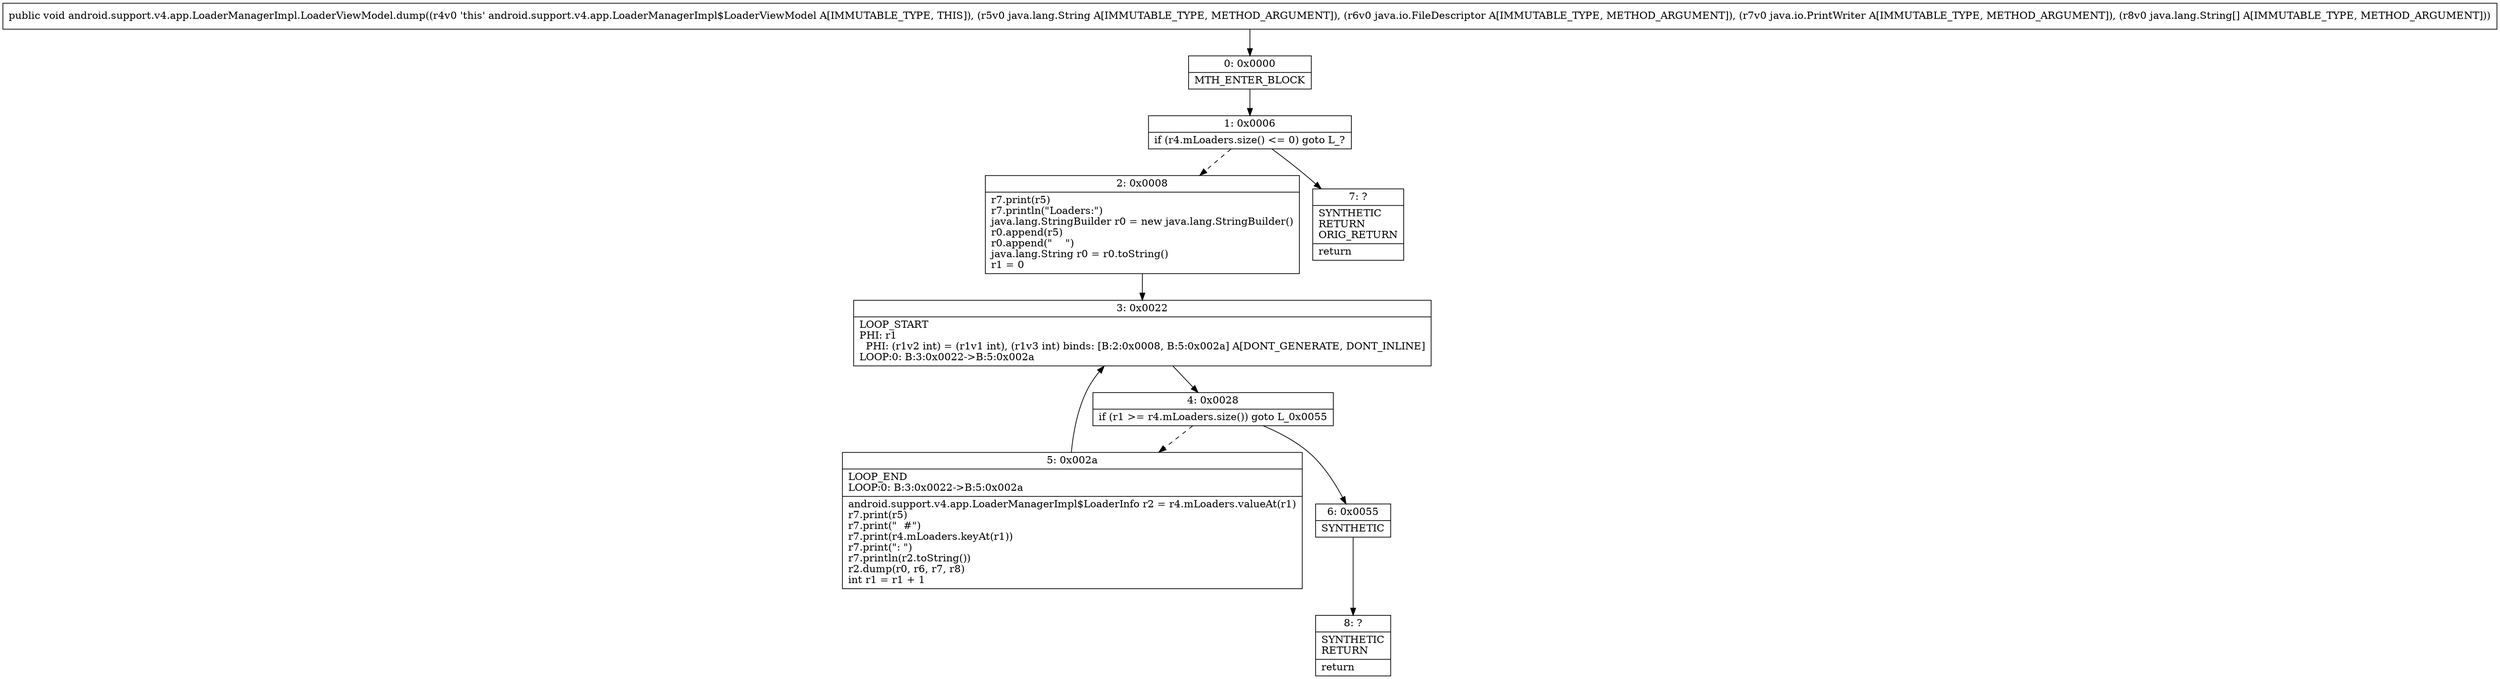 digraph "CFG forandroid.support.v4.app.LoaderManagerImpl.LoaderViewModel.dump(Ljava\/lang\/String;Ljava\/io\/FileDescriptor;Ljava\/io\/PrintWriter;[Ljava\/lang\/String;)V" {
Node_0 [shape=record,label="{0\:\ 0x0000|MTH_ENTER_BLOCK\l}"];
Node_1 [shape=record,label="{1\:\ 0x0006|if (r4.mLoaders.size() \<= 0) goto L_?\l}"];
Node_2 [shape=record,label="{2\:\ 0x0008|r7.print(r5)\lr7.println(\"Loaders:\")\ljava.lang.StringBuilder r0 = new java.lang.StringBuilder()\lr0.append(r5)\lr0.append(\"    \")\ljava.lang.String r0 = r0.toString()\lr1 = 0\l}"];
Node_3 [shape=record,label="{3\:\ 0x0022|LOOP_START\lPHI: r1 \l  PHI: (r1v2 int) = (r1v1 int), (r1v3 int) binds: [B:2:0x0008, B:5:0x002a] A[DONT_GENERATE, DONT_INLINE]\lLOOP:0: B:3:0x0022\-\>B:5:0x002a\l}"];
Node_4 [shape=record,label="{4\:\ 0x0028|if (r1 \>= r4.mLoaders.size()) goto L_0x0055\l}"];
Node_5 [shape=record,label="{5\:\ 0x002a|LOOP_END\lLOOP:0: B:3:0x0022\-\>B:5:0x002a\l|android.support.v4.app.LoaderManagerImpl$LoaderInfo r2 = r4.mLoaders.valueAt(r1)\lr7.print(r5)\lr7.print(\"  #\")\lr7.print(r4.mLoaders.keyAt(r1))\lr7.print(\": \")\lr7.println(r2.toString())\lr2.dump(r0, r6, r7, r8)\lint r1 = r1 + 1\l}"];
Node_6 [shape=record,label="{6\:\ 0x0055|SYNTHETIC\l}"];
Node_7 [shape=record,label="{7\:\ ?|SYNTHETIC\lRETURN\lORIG_RETURN\l|return\l}"];
Node_8 [shape=record,label="{8\:\ ?|SYNTHETIC\lRETURN\l|return\l}"];
MethodNode[shape=record,label="{public void android.support.v4.app.LoaderManagerImpl.LoaderViewModel.dump((r4v0 'this' android.support.v4.app.LoaderManagerImpl$LoaderViewModel A[IMMUTABLE_TYPE, THIS]), (r5v0 java.lang.String A[IMMUTABLE_TYPE, METHOD_ARGUMENT]), (r6v0 java.io.FileDescriptor A[IMMUTABLE_TYPE, METHOD_ARGUMENT]), (r7v0 java.io.PrintWriter A[IMMUTABLE_TYPE, METHOD_ARGUMENT]), (r8v0 java.lang.String[] A[IMMUTABLE_TYPE, METHOD_ARGUMENT])) }"];
MethodNode -> Node_0;
Node_0 -> Node_1;
Node_1 -> Node_2[style=dashed];
Node_1 -> Node_7;
Node_2 -> Node_3;
Node_3 -> Node_4;
Node_4 -> Node_5[style=dashed];
Node_4 -> Node_6;
Node_5 -> Node_3;
Node_6 -> Node_8;
}

